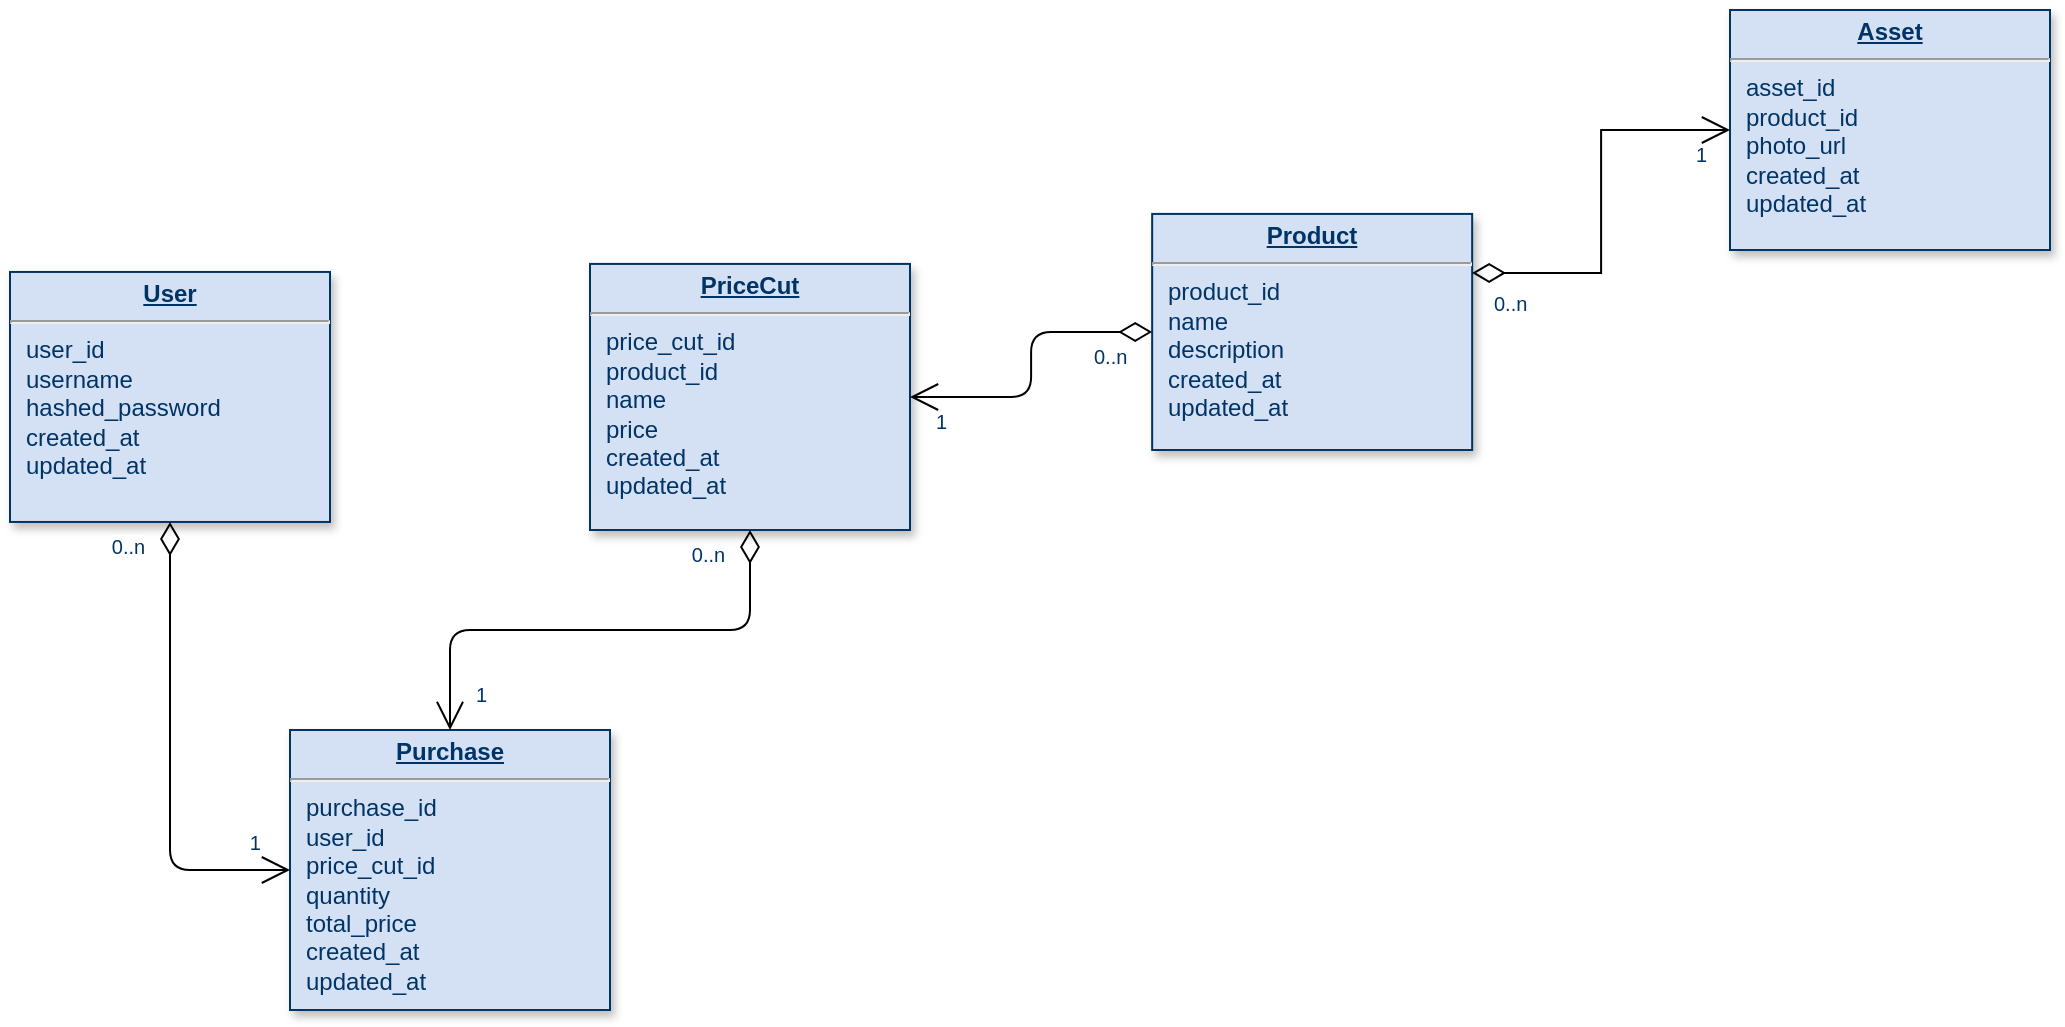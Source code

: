 <mxfile version="24.6.1" type="github">
  <diagram name="Page-1" id="efa7a0a1-bf9b-a30e-e6df-94a7791c09e9">
    <mxGraphModel dx="2625" dy="1390" grid="1" gridSize="10" guides="1" tooltips="1" connect="1" arrows="1" fold="1" page="1" pageScale="1" pageWidth="826" pageHeight="1169" background="none" math="0" shadow="0">
      <root>
        <mxCell id="0" />
        <mxCell id="1" parent="0" />
        <mxCell id="20" value="&lt;p style=&quot;margin: 0px; margin-top: 4px; text-align: center; text-decoration: underline;&quot;&gt;&lt;b&gt;User&lt;/b&gt;&lt;/p&gt;&lt;hr&gt;&lt;p style=&quot;margin: 0px; margin-left: 8px;&quot;&gt;user_id&lt;/p&gt;&lt;p style=&quot;margin: 0px; margin-left: 8px;&quot;&gt;username&lt;/p&gt;&lt;p style=&quot;margin: 0px; margin-left: 8px;&quot;&gt;hashed_password&lt;/p&gt;&lt;p style=&quot;margin: 0px; margin-left: 8px;&quot;&gt;created_at&lt;/p&gt;&lt;p style=&quot;margin: 0px; margin-left: 8px;&quot;&gt;updated_at&lt;/p&gt;" style="verticalAlign=top;align=left;overflow=fill;fontSize=12;fontFamily=Helvetica;html=1;strokeColor=#003366;shadow=1;fillColor=#D4E1F5;fontColor=#003366" parent="1" vertex="1">
          <mxGeometry x="20.0" y="560.98" width="160" height="125" as="geometry" />
        </mxCell>
        <mxCell id="22" value="&lt;p style=&quot;margin: 0px; margin-top: 4px; text-align: center; text-decoration: underline;&quot;&gt;&lt;b&gt;Asset&lt;/b&gt;&lt;/p&gt;&lt;hr&gt;&lt;p style=&quot;margin: 0px; margin-left: 8px;&quot;&gt;asset_id&lt;/p&gt;&lt;p style=&quot;margin: 0px; margin-left: 8px;&quot;&gt;product_id&lt;/p&gt;&lt;p style=&quot;margin: 0px; margin-left: 8px;&quot;&gt;photo_url&lt;/p&gt;&lt;p style=&quot;margin: 0px; margin-left: 8px;&quot;&gt;created_at&lt;/p&gt;&lt;p style=&quot;margin: 0px; margin-left: 8px;&quot;&gt;updated_at&lt;/p&gt;" style="verticalAlign=top;align=left;overflow=fill;fontSize=12;fontFamily=Helvetica;html=1;strokeColor=#003366;shadow=1;fillColor=#D4E1F5;fontColor=#003366" parent="1" vertex="1">
          <mxGeometry x="880" y="430" width="160" height="120" as="geometry" />
        </mxCell>
        <mxCell id="24" value="&lt;p style=&quot;margin: 0px; margin-top: 4px; text-align: center; text-decoration: underline;&quot;&gt;&lt;strong&gt;PriceCut&lt;/strong&gt;&lt;/p&gt;&lt;hr&gt;&lt;p style=&quot;margin: 0px; margin-left: 8px;&quot;&gt;price_cut_id&lt;/p&gt;&lt;p style=&quot;margin: 0px; margin-left: 8px;&quot;&gt;product_id&lt;/p&gt;&lt;p style=&quot;margin: 0px; margin-left: 8px;&quot;&gt;name&lt;/p&gt;&lt;p style=&quot;margin: 0px; margin-left: 8px;&quot;&gt;price&lt;/p&gt;&lt;p style=&quot;margin: 0px; margin-left: 8px;&quot;&gt;created_at&lt;/p&gt;&lt;p style=&quot;margin: 0px; margin-left: 8px;&quot;&gt;updated_at&lt;/p&gt;" style="verticalAlign=top;align=left;overflow=fill;fontSize=12;fontFamily=Helvetica;html=1;strokeColor=#003366;shadow=1;fillColor=#D4E1F5;fontColor=#003366" parent="1" vertex="1">
          <mxGeometry x="310" y="556.96" width="160" height="133.04" as="geometry" />
        </mxCell>
        <mxCell id="28" value="&lt;p style=&quot;margin: 0px; margin-top: 4px; text-align: center; text-decoration: underline;&quot;&gt;&lt;strong&gt;Purchase&lt;/strong&gt;&lt;/p&gt;&lt;hr&gt;&lt;p style=&quot;margin: 0px; margin-left: 8px;&quot;&gt;purchase_id&lt;/p&gt;&lt;p style=&quot;margin: 0px; margin-left: 8px;&quot;&gt;user_id&lt;/p&gt;&lt;p style=&quot;margin: 0px; margin-left: 8px;&quot;&gt;price_cut_id&lt;/p&gt;&lt;p style=&quot;margin: 0px; margin-left: 8px;&quot;&gt;quantity&lt;/p&gt;&lt;p style=&quot;margin: 0px; margin-left: 8px;&quot;&gt;total_price&lt;/p&gt;&lt;p style=&quot;margin: 0px; margin-left: 8px;&quot;&gt;created_at&lt;/p&gt;&lt;p style=&quot;margin: 0px; margin-left: 8px;&quot;&gt;updated_at&lt;/p&gt;" style="verticalAlign=top;align=left;overflow=fill;fontSize=12;fontFamily=Helvetica;html=1;strokeColor=#003366;shadow=1;fillColor=#D4E1F5;fontColor=#003366" parent="1" vertex="1">
          <mxGeometry x="160" y="790" width="160" height="140" as="geometry" />
        </mxCell>
        <mxCell id="29" value="&lt;p style=&quot;margin: 0px; margin-top: 4px; text-align: center; text-decoration: underline;&quot;&gt;&lt;b&gt;Product&lt;/b&gt;&lt;/p&gt;&lt;hr&gt;&lt;p style=&quot;margin: 0px; margin-left: 8px;&quot;&gt;product_id&lt;/p&gt;&lt;p style=&quot;margin: 0px; margin-left: 8px;&quot;&gt;name&lt;/p&gt;&lt;p style=&quot;margin: 0px; margin-left: 8px;&quot;&gt;description&lt;/p&gt;&lt;p style=&quot;margin: 0px; margin-left: 8px;&quot;&gt;created_at&lt;/p&gt;&lt;p style=&quot;margin: 0px; margin-left: 8px;&quot;&gt;updated_at&lt;/p&gt;&lt;p style=&quot;margin: 0px; margin-left: 8px;&quot;&gt;&lt;br&gt;&lt;/p&gt;" style="verticalAlign=top;align=left;overflow=fill;fontSize=12;fontFamily=Helvetica;html=1;strokeColor=#003366;shadow=1;fillColor=#D4E1F5;fontColor=#003366" parent="1" vertex="1">
          <mxGeometry x="591.08" y="531.96" width="160" height="118.04" as="geometry" />
        </mxCell>
        <mxCell id="48" value="" style="endArrow=open;endSize=12;startArrow=diamondThin;startSize=14;startFill=0;edgeStyle=orthogonalEdgeStyle;exitX=1;exitY=0.25;rounded=0" parent="1" source="29" target="22" edge="1">
          <mxGeometry x="769.36" y="450" as="geometry">
            <mxPoint x="769.36" y="450" as="sourcePoint" />
            <mxPoint x="929.36" y="450" as="targetPoint" />
          </mxGeometry>
        </mxCell>
        <mxCell id="49" value="0..n" style="resizable=0;align=left;verticalAlign=top;labelBackgroundColor=#ffffff;fontSize=10;strokeColor=#003366;shadow=1;fillColor=#D4E1F5;fontColor=#003366" parent="48" connectable="0" vertex="1">
          <mxGeometry x="-1" relative="1" as="geometry">
            <mxPoint x="8.92" y="3.04" as="offset" />
          </mxGeometry>
        </mxCell>
        <mxCell id="50" value="1" style="resizable=0;align=right;verticalAlign=top;labelBackgroundColor=#ffffff;fontSize=10;strokeColor=#003366;shadow=1;fillColor=#D4E1F5;fontColor=#003366" parent="48" connectable="0" vertex="1">
          <mxGeometry x="1" relative="1" as="geometry">
            <mxPoint x="-10" as="offset" />
          </mxGeometry>
        </mxCell>
        <mxCell id="99" value="" style="endArrow=open;endSize=12;startArrow=diamondThin;startSize=14;startFill=0;edgeStyle=orthogonalEdgeStyle" parent="1" source="29" target="24" edge="1">
          <mxGeometry x="369.36" y="360" as="geometry">
            <mxPoint x="369.36" y="360" as="sourcePoint" />
            <mxPoint x="529.36" y="360" as="targetPoint" />
            <Array as="points" />
          </mxGeometry>
        </mxCell>
        <mxCell id="100" value="0..n" style="resizable=0;align=left;verticalAlign=top;labelBackgroundColor=#ffffff;fontSize=10;strokeColor=#003366;shadow=1;fillColor=#D4E1F5;fontColor=#003366" parent="99" connectable="0" vertex="1">
          <mxGeometry x="-1" relative="1" as="geometry">
            <mxPoint x="-31.08" as="offset" />
          </mxGeometry>
        </mxCell>
        <mxCell id="101" value="1" style="resizable=0;align=right;verticalAlign=top;labelBackgroundColor=#ffffff;fontSize=10;strokeColor=#003366;shadow=1;fillColor=#D4E1F5;fontColor=#003366" parent="99" connectable="0" vertex="1">
          <mxGeometry x="1" relative="1" as="geometry">
            <mxPoint x="20.0" y="1.895e-13" as="offset" />
          </mxGeometry>
        </mxCell>
        <mxCell id="4ZMGIsQvBOF_OMitCA_S-117" value="" style="endArrow=open;endSize=12;startArrow=diamondThin;startSize=14;startFill=0;edgeStyle=orthogonalEdgeStyle;entryX=0.5;entryY=0;entryDx=0;entryDy=0;exitX=0.5;exitY=1;exitDx=0;exitDy=0;" edge="1" parent="1" source="24" target="28">
          <mxGeometry x="369.36" y="360" as="geometry">
            <mxPoint x="413" y="700" as="sourcePoint" />
            <mxPoint x="292" y="733" as="targetPoint" />
            <Array as="points" />
          </mxGeometry>
        </mxCell>
        <mxCell id="4ZMGIsQvBOF_OMitCA_S-118" value="0..n" style="resizable=0;align=left;verticalAlign=top;labelBackgroundColor=#ffffff;fontSize=10;strokeColor=#003366;shadow=1;fillColor=#D4E1F5;fontColor=#003366" connectable="0" vertex="1" parent="4ZMGIsQvBOF_OMitCA_S-117">
          <mxGeometry x="-1" relative="1" as="geometry">
            <mxPoint x="-31.08" as="offset" />
          </mxGeometry>
        </mxCell>
        <mxCell id="4ZMGIsQvBOF_OMitCA_S-119" value="1" style="resizable=0;align=right;verticalAlign=top;labelBackgroundColor=#ffffff;fontSize=10;strokeColor=#003366;shadow=1;fillColor=#D4E1F5;fontColor=#003366" connectable="0" vertex="1" parent="4ZMGIsQvBOF_OMitCA_S-117">
          <mxGeometry x="1" relative="1" as="geometry">
            <mxPoint x="20" y="-30" as="offset" />
          </mxGeometry>
        </mxCell>
        <mxCell id="4ZMGIsQvBOF_OMitCA_S-120" value="" style="endArrow=open;endSize=12;startArrow=diamondThin;startSize=14;startFill=0;edgeStyle=orthogonalEdgeStyle;entryX=0;entryY=0.5;entryDx=0;entryDy=0;exitX=0.5;exitY=1;exitDx=0;exitDy=0;" edge="1" parent="1" source="20" target="28">
          <mxGeometry x="369.36" y="360" as="geometry">
            <mxPoint x="175" y="740" as="sourcePoint" />
            <mxPoint x="25" y="840" as="targetPoint" />
            <Array as="points" />
          </mxGeometry>
        </mxCell>
        <mxCell id="4ZMGIsQvBOF_OMitCA_S-121" value="0..n" style="resizable=0;align=left;verticalAlign=top;labelBackgroundColor=#ffffff;fontSize=10;strokeColor=#003366;shadow=1;fillColor=#D4E1F5;fontColor=#003366" connectable="0" vertex="1" parent="4ZMGIsQvBOF_OMitCA_S-120">
          <mxGeometry x="-1" relative="1" as="geometry">
            <mxPoint x="-31.08" as="offset" />
          </mxGeometry>
        </mxCell>
        <mxCell id="4ZMGIsQvBOF_OMitCA_S-122" value="1" style="resizable=0;align=right;verticalAlign=top;labelBackgroundColor=#ffffff;fontSize=10;strokeColor=#003366;shadow=1;fillColor=#D4E1F5;fontColor=#003366" connectable="0" vertex="1" parent="4ZMGIsQvBOF_OMitCA_S-120">
          <mxGeometry x="1" relative="1" as="geometry">
            <mxPoint x="-13" y="-26" as="offset" />
          </mxGeometry>
        </mxCell>
      </root>
    </mxGraphModel>
  </diagram>
</mxfile>

